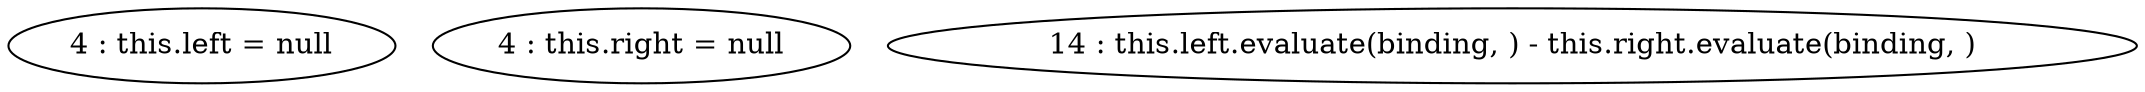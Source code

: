 digraph G {
"4 : this.left = null"
"4 : this.right = null"
"14 : this.left.evaluate(binding, ) - this.right.evaluate(binding, )"
}